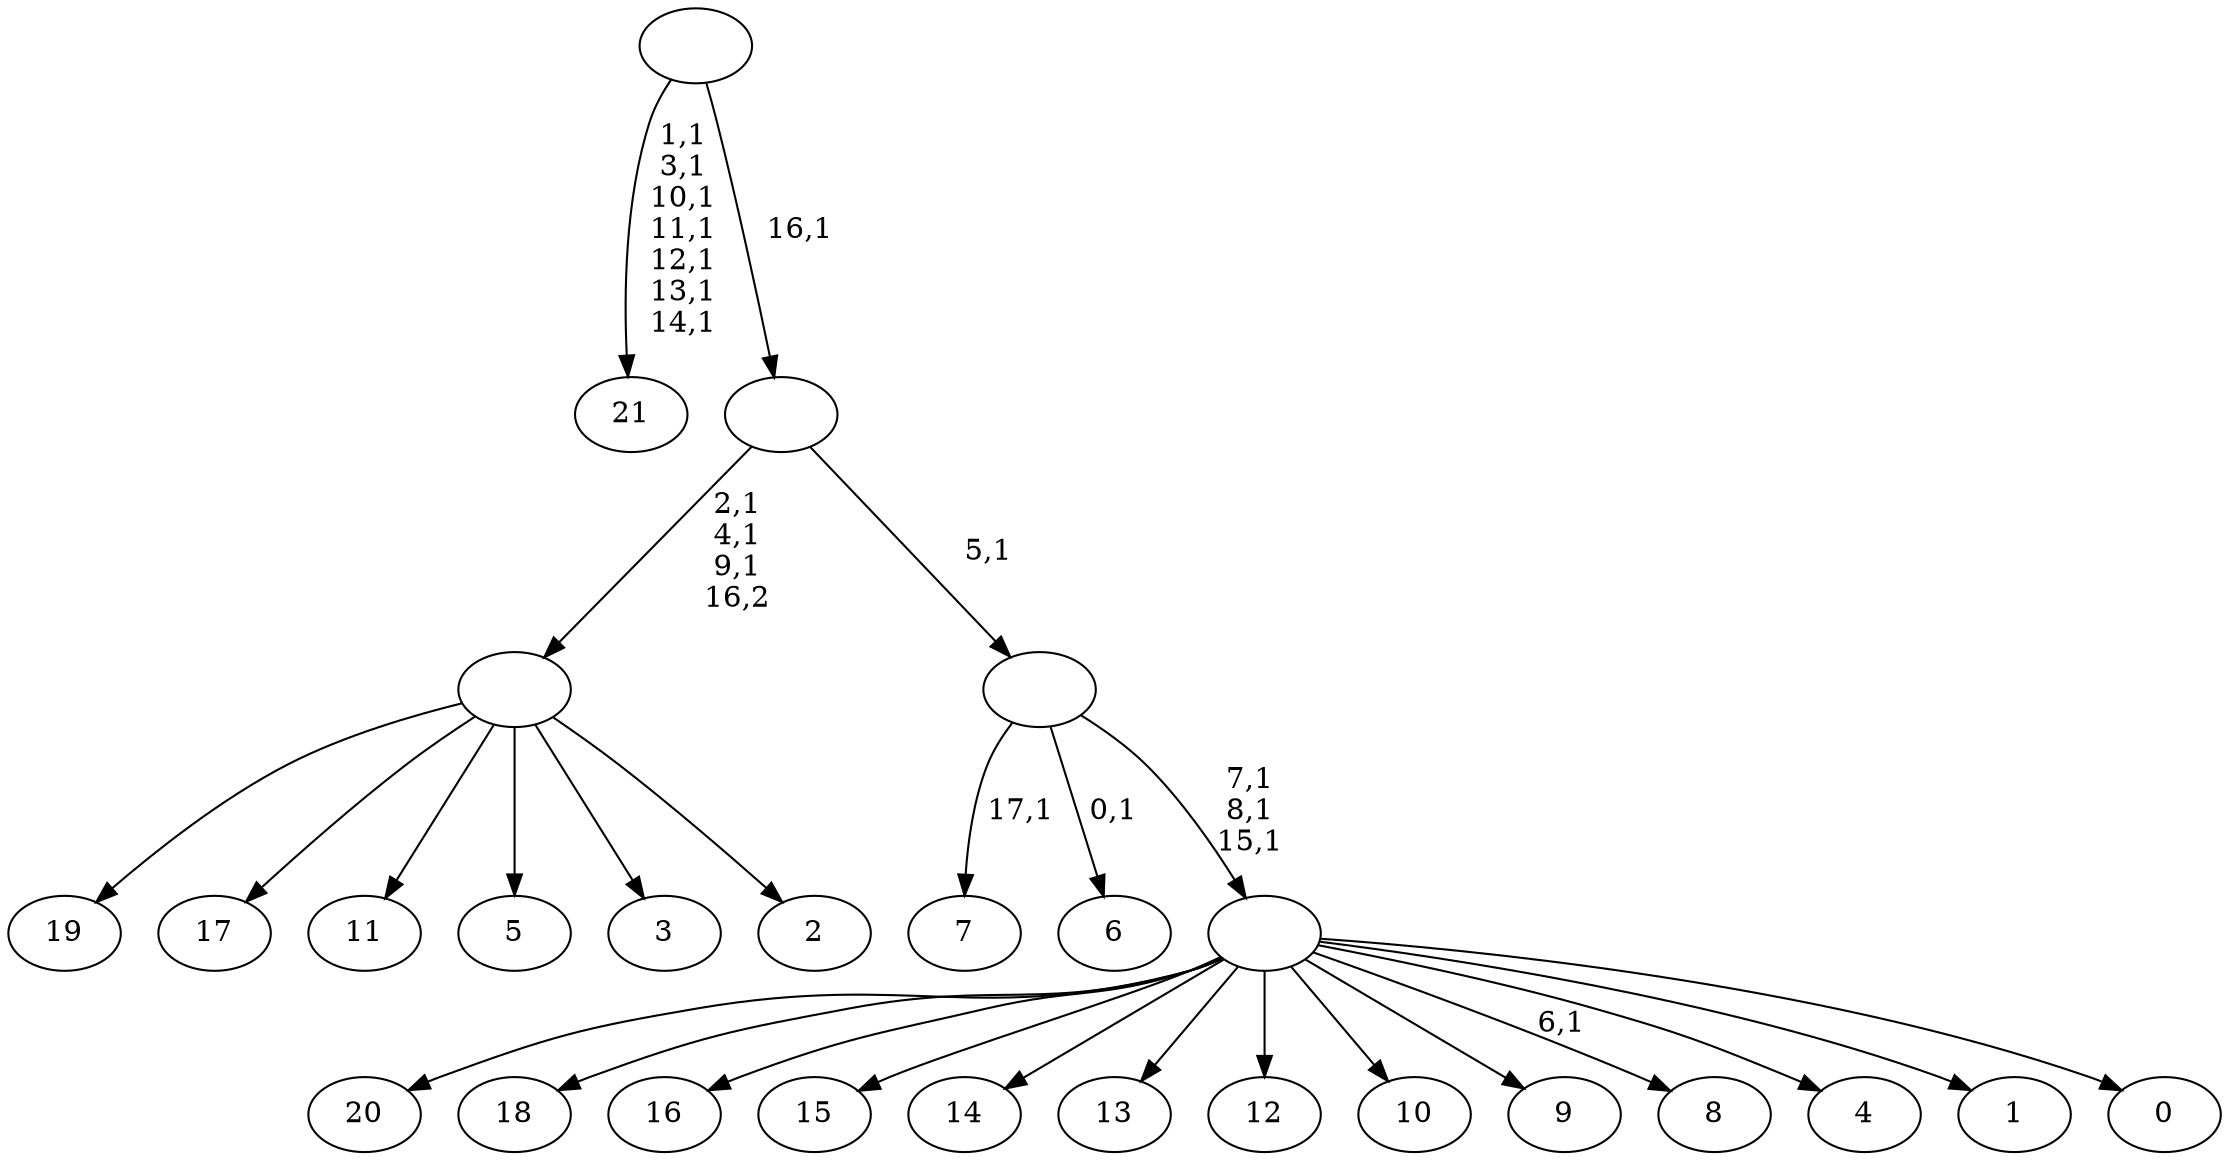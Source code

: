 digraph T {
	40 [label="21"]
	32 [label="20"]
	31 [label="19"]
	30 [label="18"]
	29 [label="17"]
	28 [label="16"]
	27 [label="15"]
	26 [label="14"]
	25 [label="13"]
	24 [label="12"]
	23 [label="11"]
	22 [label="10"]
	21 [label="9"]
	20 [label="8"]
	18 [label="7"]
	16 [label="6"]
	14 [label="5"]
	13 [label="4"]
	12 [label="3"]
	11 [label="2"]
	10 [label=""]
	7 [label="1"]
	6 [label="0"]
	5 [label=""]
	2 [label=""]
	1 [label=""]
	0 [label=""]
	10 -> 31 [label=""]
	10 -> 29 [label=""]
	10 -> 23 [label=""]
	10 -> 14 [label=""]
	10 -> 12 [label=""]
	10 -> 11 [label=""]
	5 -> 20 [label="6,1"]
	5 -> 32 [label=""]
	5 -> 30 [label=""]
	5 -> 28 [label=""]
	5 -> 27 [label=""]
	5 -> 26 [label=""]
	5 -> 25 [label=""]
	5 -> 24 [label=""]
	5 -> 22 [label=""]
	5 -> 21 [label=""]
	5 -> 13 [label=""]
	5 -> 7 [label=""]
	5 -> 6 [label=""]
	2 -> 5 [label="7,1\n8,1\n15,1"]
	2 -> 16 [label="0,1"]
	2 -> 18 [label="17,1"]
	1 -> 10 [label="2,1\n4,1\n9,1\n16,2"]
	1 -> 2 [label="5,1"]
	0 -> 40 [label="1,1\n3,1\n10,1\n11,1\n12,1\n13,1\n14,1"]
	0 -> 1 [label="16,1"]
}
